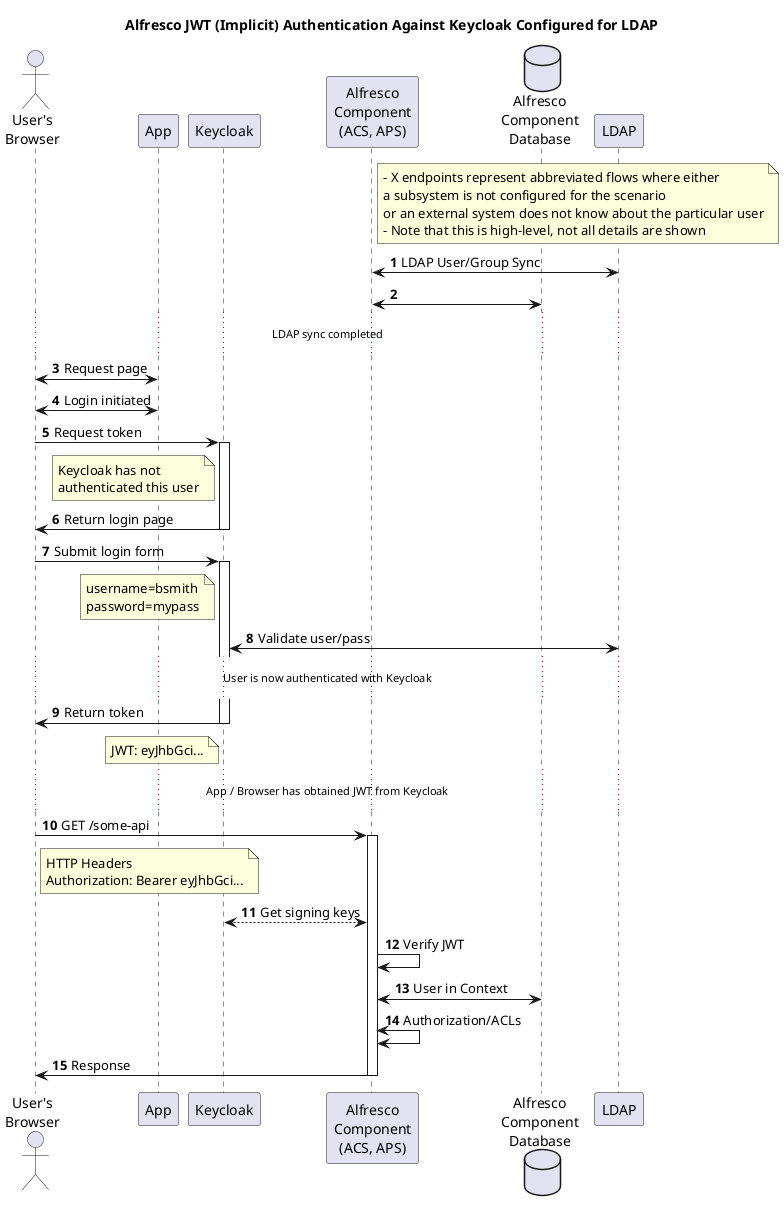 @startuml
autonumber
Title: Alfresco JWT (Implicit) Authentication Against Keycloak Configured for LDAP

actor "User's\nBrowser" as UB
participant "App" as APP
participant "Keycloak" as KC
participant "Alfresco\nComponent\n(ACS, APS)" as ALFC
database "Alfresco\nComponent\nDatabase" as ALFCDB
participant "LDAP" as LDAP

note right of ALFC
- X endpoints represent abbreviated flows where either 
a subsystem is not configured for the scenario
or an external system does not know about the particular user
- Note that this is high-level, not all details are shown
end note

ALFC<->LDAP: LDAP User/Group Sync
ALFC<->ALFCDB
... LDAP sync completed ...
UB<->APP: Request page
UB<->APP: Login initiated
UB->KC: Request token
activate KC
note left of KC
Keycloak has not
authenticated this user
end note
KC->UB: Return login page
deactivate KC
UB->KC: Submit login form
activate KC
note left of KC
username=bsmith
password=mypass
end note
KC<->LDAP: Validate user/pass
... User is now authenticated with Keycloak ...
KC->UB: Return token
note left of KC
JWT: eyJhbGci...
end note
deactivate KC
... App / Browser has obtained JWT from Keycloak ...
UB->ALFC: GET /some-api
note right of UB
HTTP Headers
Authorization: Bearer eyJhbGci...
end note
activate ALFC
ALFC<-->KC: Get signing keys
ALFC->ALFC: Verify JWT
ALFC<->ALFCDB: User in Context
ALFC<->ALFC: Authorization/ACLs
ALFC->UB: Response
deactivate ALFC

@enduml
